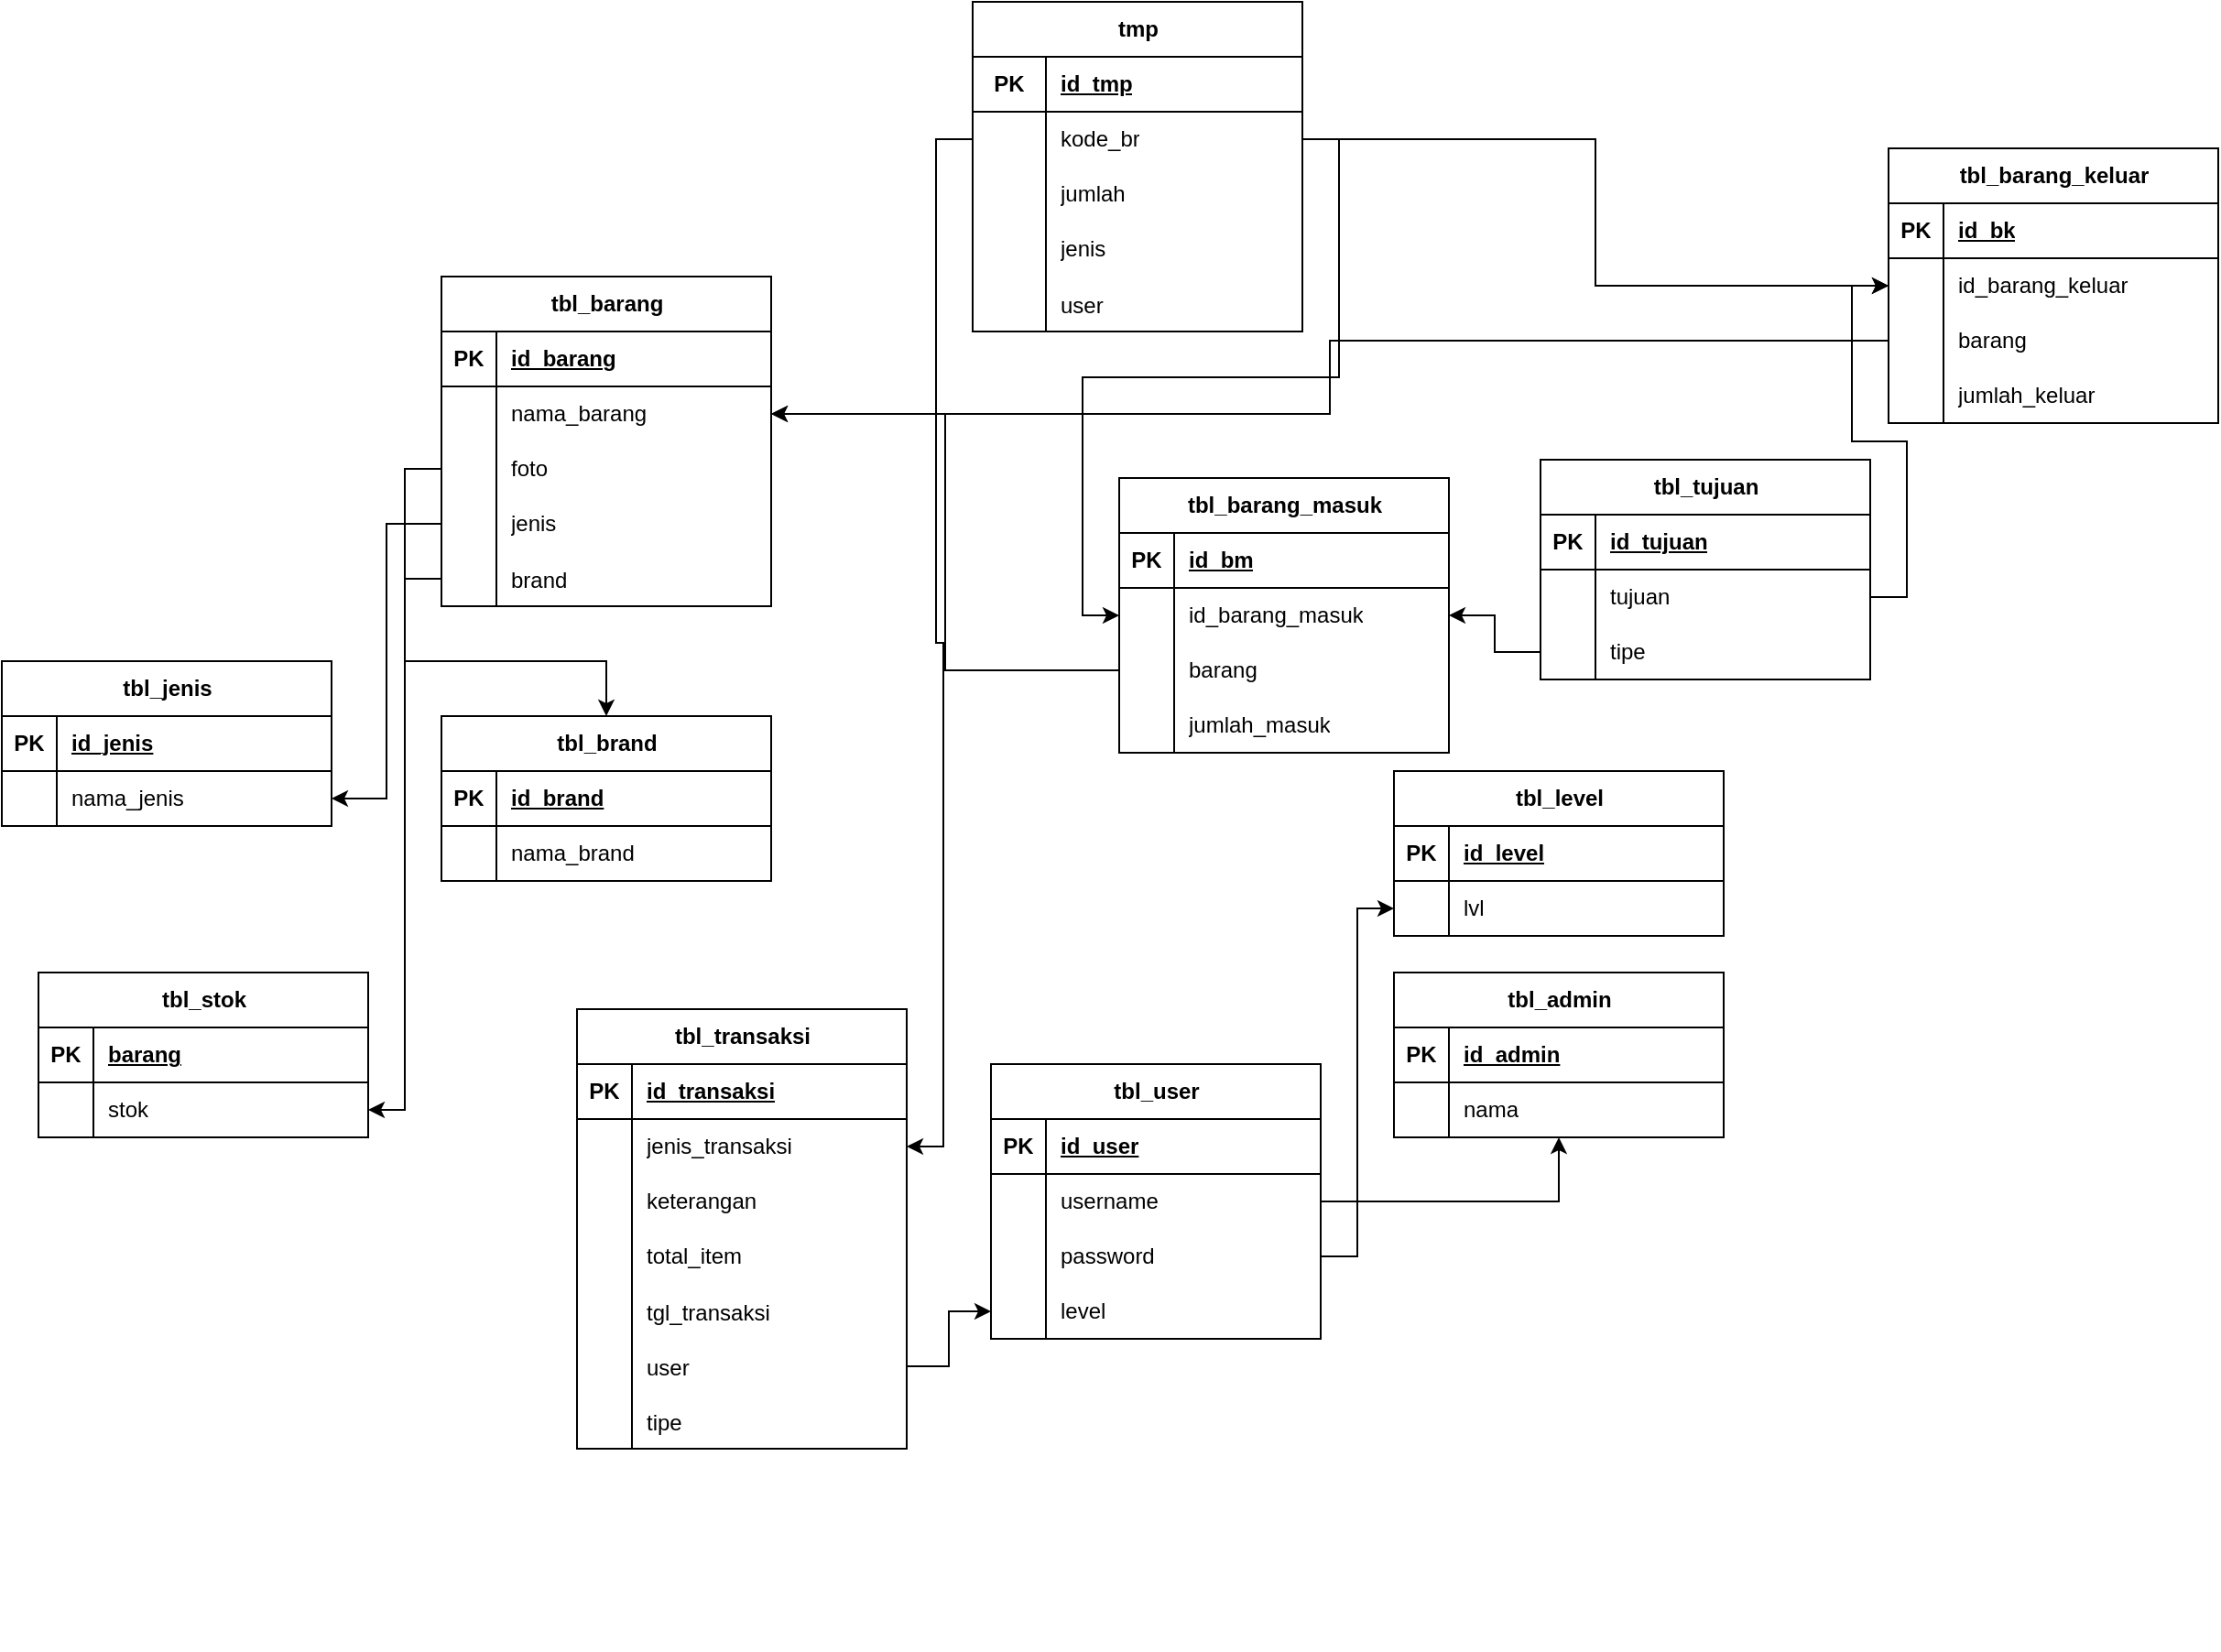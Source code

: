 <mxfile version="21.6.5" type="github">
  <diagram name="Halaman-1" id="45WYbVgsrkK7jO_90EZm">
    <mxGraphModel dx="1750" dy="2124" grid="1" gridSize="10" guides="1" tooltips="1" connect="1" arrows="1" fold="1" page="1" pageScale="1" pageWidth="827" pageHeight="1169" math="0" shadow="0">
      <root>
        <mxCell id="0" />
        <mxCell id="1" parent="0" />
        <mxCell id="jUeEOdtiT_V-dBSOsI9o-40" value="tbl_tujuan" style="shape=table;startSize=30;container=1;collapsible=1;childLayout=tableLayout;fixedRows=1;rowLines=0;fontStyle=1;align=center;resizeLast=1;html=1;" parent="1" vertex="1">
          <mxGeometry x="850" y="180" width="180" height="120" as="geometry" />
        </mxCell>
        <mxCell id="jUeEOdtiT_V-dBSOsI9o-41" value="" style="shape=tableRow;horizontal=0;startSize=0;swimlaneHead=0;swimlaneBody=0;fillColor=none;collapsible=0;dropTarget=0;points=[[0,0.5],[1,0.5]];portConstraint=eastwest;top=0;left=0;right=0;bottom=1;" parent="jUeEOdtiT_V-dBSOsI9o-40" vertex="1">
          <mxGeometry y="30" width="180" height="30" as="geometry" />
        </mxCell>
        <mxCell id="jUeEOdtiT_V-dBSOsI9o-42" value="PK" style="shape=partialRectangle;connectable=0;fillColor=none;top=0;left=0;bottom=0;right=0;fontStyle=1;overflow=hidden;whiteSpace=wrap;html=1;" parent="jUeEOdtiT_V-dBSOsI9o-41" vertex="1">
          <mxGeometry width="30" height="30" as="geometry">
            <mxRectangle width="30" height="30" as="alternateBounds" />
          </mxGeometry>
        </mxCell>
        <mxCell id="jUeEOdtiT_V-dBSOsI9o-43" value="id_tujuan" style="shape=partialRectangle;connectable=0;fillColor=none;top=0;left=0;bottom=0;right=0;align=left;spacingLeft=6;fontStyle=5;overflow=hidden;whiteSpace=wrap;html=1;" parent="jUeEOdtiT_V-dBSOsI9o-41" vertex="1">
          <mxGeometry x="30" width="150" height="30" as="geometry">
            <mxRectangle width="150" height="30" as="alternateBounds" />
          </mxGeometry>
        </mxCell>
        <mxCell id="jUeEOdtiT_V-dBSOsI9o-44" value="" style="shape=tableRow;horizontal=0;startSize=0;swimlaneHead=0;swimlaneBody=0;fillColor=none;collapsible=0;dropTarget=0;points=[[0,0.5],[1,0.5]];portConstraint=eastwest;top=0;left=0;right=0;bottom=0;" parent="jUeEOdtiT_V-dBSOsI9o-40" vertex="1">
          <mxGeometry y="60" width="180" height="30" as="geometry" />
        </mxCell>
        <mxCell id="jUeEOdtiT_V-dBSOsI9o-45" value="" style="shape=partialRectangle;connectable=0;fillColor=none;top=0;left=0;bottom=0;right=0;editable=1;overflow=hidden;whiteSpace=wrap;html=1;" parent="jUeEOdtiT_V-dBSOsI9o-44" vertex="1">
          <mxGeometry width="30" height="30" as="geometry">
            <mxRectangle width="30" height="30" as="alternateBounds" />
          </mxGeometry>
        </mxCell>
        <mxCell id="jUeEOdtiT_V-dBSOsI9o-46" value="tujuan" style="shape=partialRectangle;connectable=0;fillColor=none;top=0;left=0;bottom=0;right=0;align=left;spacingLeft=6;overflow=hidden;whiteSpace=wrap;html=1;" parent="jUeEOdtiT_V-dBSOsI9o-44" vertex="1">
          <mxGeometry x="30" width="150" height="30" as="geometry">
            <mxRectangle width="150" height="30" as="alternateBounds" />
          </mxGeometry>
        </mxCell>
        <mxCell id="jUeEOdtiT_V-dBSOsI9o-47" value="" style="shape=tableRow;horizontal=0;startSize=0;swimlaneHead=0;swimlaneBody=0;fillColor=none;collapsible=0;dropTarget=0;points=[[0,0.5],[1,0.5]];portConstraint=eastwest;top=0;left=0;right=0;bottom=0;" parent="jUeEOdtiT_V-dBSOsI9o-40" vertex="1">
          <mxGeometry y="90" width="180" height="30" as="geometry" />
        </mxCell>
        <mxCell id="jUeEOdtiT_V-dBSOsI9o-48" value="" style="shape=partialRectangle;connectable=0;fillColor=none;top=0;left=0;bottom=0;right=0;editable=1;overflow=hidden;whiteSpace=wrap;html=1;" parent="jUeEOdtiT_V-dBSOsI9o-47" vertex="1">
          <mxGeometry width="30" height="30" as="geometry">
            <mxRectangle width="30" height="30" as="alternateBounds" />
          </mxGeometry>
        </mxCell>
        <mxCell id="jUeEOdtiT_V-dBSOsI9o-49" value="tipe" style="shape=partialRectangle;connectable=0;fillColor=none;top=0;left=0;bottom=0;right=0;align=left;spacingLeft=6;overflow=hidden;whiteSpace=wrap;html=1;" parent="jUeEOdtiT_V-dBSOsI9o-47" vertex="1">
          <mxGeometry x="30" width="150" height="30" as="geometry">
            <mxRectangle width="150" height="30" as="alternateBounds" />
          </mxGeometry>
        </mxCell>
        <mxCell id="jUeEOdtiT_V-dBSOsI9o-53" value="tbl_barang_keluar" style="shape=table;startSize=30;container=1;collapsible=1;childLayout=tableLayout;fixedRows=1;rowLines=0;fontStyle=1;align=center;resizeLast=1;html=1;" parent="1" vertex="1">
          <mxGeometry x="1040" y="10" width="180" height="150" as="geometry" />
        </mxCell>
        <mxCell id="jUeEOdtiT_V-dBSOsI9o-54" value="" style="shape=tableRow;horizontal=0;startSize=0;swimlaneHead=0;swimlaneBody=0;fillColor=none;collapsible=0;dropTarget=0;points=[[0,0.5],[1,0.5]];portConstraint=eastwest;top=0;left=0;right=0;bottom=1;" parent="jUeEOdtiT_V-dBSOsI9o-53" vertex="1">
          <mxGeometry y="30" width="180" height="30" as="geometry" />
        </mxCell>
        <mxCell id="jUeEOdtiT_V-dBSOsI9o-55" value="PK" style="shape=partialRectangle;connectable=0;fillColor=none;top=0;left=0;bottom=0;right=0;fontStyle=1;overflow=hidden;whiteSpace=wrap;html=1;" parent="jUeEOdtiT_V-dBSOsI9o-54" vertex="1">
          <mxGeometry width="30" height="30" as="geometry">
            <mxRectangle width="30" height="30" as="alternateBounds" />
          </mxGeometry>
        </mxCell>
        <mxCell id="jUeEOdtiT_V-dBSOsI9o-56" value="id_bk" style="shape=partialRectangle;connectable=0;fillColor=none;top=0;left=0;bottom=0;right=0;align=left;spacingLeft=6;fontStyle=5;overflow=hidden;whiteSpace=wrap;html=1;" parent="jUeEOdtiT_V-dBSOsI9o-54" vertex="1">
          <mxGeometry x="30" width="150" height="30" as="geometry">
            <mxRectangle width="150" height="30" as="alternateBounds" />
          </mxGeometry>
        </mxCell>
        <mxCell id="jUeEOdtiT_V-dBSOsI9o-57" value="" style="shape=tableRow;horizontal=0;startSize=0;swimlaneHead=0;swimlaneBody=0;fillColor=none;collapsible=0;dropTarget=0;points=[[0,0.5],[1,0.5]];portConstraint=eastwest;top=0;left=0;right=0;bottom=0;" parent="jUeEOdtiT_V-dBSOsI9o-53" vertex="1">
          <mxGeometry y="60" width="180" height="30" as="geometry" />
        </mxCell>
        <mxCell id="jUeEOdtiT_V-dBSOsI9o-58" value="" style="shape=partialRectangle;connectable=0;fillColor=none;top=0;left=0;bottom=0;right=0;editable=1;overflow=hidden;whiteSpace=wrap;html=1;" parent="jUeEOdtiT_V-dBSOsI9o-57" vertex="1">
          <mxGeometry width="30" height="30" as="geometry">
            <mxRectangle width="30" height="30" as="alternateBounds" />
          </mxGeometry>
        </mxCell>
        <mxCell id="jUeEOdtiT_V-dBSOsI9o-59" value="id_barang_keluar" style="shape=partialRectangle;connectable=0;fillColor=none;top=0;left=0;bottom=0;right=0;align=left;spacingLeft=6;overflow=hidden;whiteSpace=wrap;html=1;" parent="jUeEOdtiT_V-dBSOsI9o-57" vertex="1">
          <mxGeometry x="30" width="150" height="30" as="geometry">
            <mxRectangle width="150" height="30" as="alternateBounds" />
          </mxGeometry>
        </mxCell>
        <mxCell id="jUeEOdtiT_V-dBSOsI9o-60" value="" style="shape=tableRow;horizontal=0;startSize=0;swimlaneHead=0;swimlaneBody=0;fillColor=none;collapsible=0;dropTarget=0;points=[[0,0.5],[1,0.5]];portConstraint=eastwest;top=0;left=0;right=0;bottom=0;" parent="jUeEOdtiT_V-dBSOsI9o-53" vertex="1">
          <mxGeometry y="90" width="180" height="30" as="geometry" />
        </mxCell>
        <mxCell id="jUeEOdtiT_V-dBSOsI9o-61" value="" style="shape=partialRectangle;connectable=0;fillColor=none;top=0;left=0;bottom=0;right=0;editable=1;overflow=hidden;whiteSpace=wrap;html=1;" parent="jUeEOdtiT_V-dBSOsI9o-60" vertex="1">
          <mxGeometry width="30" height="30" as="geometry">
            <mxRectangle width="30" height="30" as="alternateBounds" />
          </mxGeometry>
        </mxCell>
        <mxCell id="jUeEOdtiT_V-dBSOsI9o-62" value="barang" style="shape=partialRectangle;connectable=0;fillColor=none;top=0;left=0;bottom=0;right=0;align=left;spacingLeft=6;overflow=hidden;whiteSpace=wrap;html=1;" parent="jUeEOdtiT_V-dBSOsI9o-60" vertex="1">
          <mxGeometry x="30" width="150" height="30" as="geometry">
            <mxRectangle width="150" height="30" as="alternateBounds" />
          </mxGeometry>
        </mxCell>
        <mxCell id="jUeEOdtiT_V-dBSOsI9o-63" value="" style="shape=tableRow;horizontal=0;startSize=0;swimlaneHead=0;swimlaneBody=0;fillColor=none;collapsible=0;dropTarget=0;points=[[0,0.5],[1,0.5]];portConstraint=eastwest;top=0;left=0;right=0;bottom=0;" parent="jUeEOdtiT_V-dBSOsI9o-53" vertex="1">
          <mxGeometry y="120" width="180" height="30" as="geometry" />
        </mxCell>
        <mxCell id="jUeEOdtiT_V-dBSOsI9o-64" value="" style="shape=partialRectangle;connectable=0;fillColor=none;top=0;left=0;bottom=0;right=0;editable=1;overflow=hidden;whiteSpace=wrap;html=1;" parent="jUeEOdtiT_V-dBSOsI9o-63" vertex="1">
          <mxGeometry width="30" height="30" as="geometry">
            <mxRectangle width="30" height="30" as="alternateBounds" />
          </mxGeometry>
        </mxCell>
        <mxCell id="jUeEOdtiT_V-dBSOsI9o-65" value="jumlah_keluar" style="shape=partialRectangle;connectable=0;fillColor=none;top=0;left=0;bottom=0;right=0;align=left;spacingLeft=6;overflow=hidden;whiteSpace=wrap;html=1;" parent="jUeEOdtiT_V-dBSOsI9o-63" vertex="1">
          <mxGeometry x="30" width="150" height="30" as="geometry">
            <mxRectangle width="150" height="30" as="alternateBounds" />
          </mxGeometry>
        </mxCell>
        <mxCell id="jUeEOdtiT_V-dBSOsI9o-66" value="tbl_admin" style="shape=table;startSize=30;container=1;collapsible=1;childLayout=tableLayout;fixedRows=1;rowLines=0;fontStyle=1;align=center;resizeLast=1;html=1;" parent="1" vertex="1">
          <mxGeometry x="770" y="460" width="180" height="90" as="geometry" />
        </mxCell>
        <mxCell id="jUeEOdtiT_V-dBSOsI9o-67" value="" style="shape=tableRow;horizontal=0;startSize=0;swimlaneHead=0;swimlaneBody=0;fillColor=none;collapsible=0;dropTarget=0;points=[[0,0.5],[1,0.5]];portConstraint=eastwest;top=0;left=0;right=0;bottom=1;" parent="jUeEOdtiT_V-dBSOsI9o-66" vertex="1">
          <mxGeometry y="30" width="180" height="30" as="geometry" />
        </mxCell>
        <mxCell id="jUeEOdtiT_V-dBSOsI9o-68" value="PK" style="shape=partialRectangle;connectable=0;fillColor=none;top=0;left=0;bottom=0;right=0;fontStyle=1;overflow=hidden;whiteSpace=wrap;html=1;" parent="jUeEOdtiT_V-dBSOsI9o-67" vertex="1">
          <mxGeometry width="30" height="30" as="geometry">
            <mxRectangle width="30" height="30" as="alternateBounds" />
          </mxGeometry>
        </mxCell>
        <mxCell id="jUeEOdtiT_V-dBSOsI9o-69" value="id_admin" style="shape=partialRectangle;connectable=0;fillColor=none;top=0;left=0;bottom=0;right=0;align=left;spacingLeft=6;fontStyle=5;overflow=hidden;whiteSpace=wrap;html=1;" parent="jUeEOdtiT_V-dBSOsI9o-67" vertex="1">
          <mxGeometry x="30" width="150" height="30" as="geometry">
            <mxRectangle width="150" height="30" as="alternateBounds" />
          </mxGeometry>
        </mxCell>
        <mxCell id="jUeEOdtiT_V-dBSOsI9o-70" value="" style="shape=tableRow;horizontal=0;startSize=0;swimlaneHead=0;swimlaneBody=0;fillColor=none;collapsible=0;dropTarget=0;points=[[0,0.5],[1,0.5]];portConstraint=eastwest;top=0;left=0;right=0;bottom=0;" parent="jUeEOdtiT_V-dBSOsI9o-66" vertex="1">
          <mxGeometry y="60" width="180" height="30" as="geometry" />
        </mxCell>
        <mxCell id="jUeEOdtiT_V-dBSOsI9o-71" value="" style="shape=partialRectangle;connectable=0;fillColor=none;top=0;left=0;bottom=0;right=0;editable=1;overflow=hidden;whiteSpace=wrap;html=1;" parent="jUeEOdtiT_V-dBSOsI9o-70" vertex="1">
          <mxGeometry width="30" height="30" as="geometry">
            <mxRectangle width="30" height="30" as="alternateBounds" />
          </mxGeometry>
        </mxCell>
        <mxCell id="jUeEOdtiT_V-dBSOsI9o-72" value="nama" style="shape=partialRectangle;connectable=0;fillColor=none;top=0;left=0;bottom=0;right=0;align=left;spacingLeft=6;overflow=hidden;whiteSpace=wrap;html=1;" parent="jUeEOdtiT_V-dBSOsI9o-70" vertex="1">
          <mxGeometry x="30" width="150" height="30" as="geometry">
            <mxRectangle width="150" height="30" as="alternateBounds" />
          </mxGeometry>
        </mxCell>
        <mxCell id="jUeEOdtiT_V-dBSOsI9o-79" value="tbl_jenis" style="shape=table;startSize=30;container=1;collapsible=1;childLayout=tableLayout;fixedRows=1;rowLines=0;fontStyle=1;align=center;resizeLast=1;html=1;" parent="1" vertex="1">
          <mxGeometry x="10" y="290" width="180" height="90" as="geometry" />
        </mxCell>
        <mxCell id="jUeEOdtiT_V-dBSOsI9o-80" value="" style="shape=tableRow;horizontal=0;startSize=0;swimlaneHead=0;swimlaneBody=0;fillColor=none;collapsible=0;dropTarget=0;points=[[0,0.5],[1,0.5]];portConstraint=eastwest;top=0;left=0;right=0;bottom=1;" parent="jUeEOdtiT_V-dBSOsI9o-79" vertex="1">
          <mxGeometry y="30" width="180" height="30" as="geometry" />
        </mxCell>
        <mxCell id="jUeEOdtiT_V-dBSOsI9o-81" value="PK" style="shape=partialRectangle;connectable=0;fillColor=none;top=0;left=0;bottom=0;right=0;fontStyle=1;overflow=hidden;whiteSpace=wrap;html=1;" parent="jUeEOdtiT_V-dBSOsI9o-80" vertex="1">
          <mxGeometry width="30" height="30" as="geometry">
            <mxRectangle width="30" height="30" as="alternateBounds" />
          </mxGeometry>
        </mxCell>
        <mxCell id="jUeEOdtiT_V-dBSOsI9o-82" value="id_jenis" style="shape=partialRectangle;connectable=0;fillColor=none;top=0;left=0;bottom=0;right=0;align=left;spacingLeft=6;fontStyle=5;overflow=hidden;whiteSpace=wrap;html=1;" parent="jUeEOdtiT_V-dBSOsI9o-80" vertex="1">
          <mxGeometry x="30" width="150" height="30" as="geometry">
            <mxRectangle width="150" height="30" as="alternateBounds" />
          </mxGeometry>
        </mxCell>
        <mxCell id="jUeEOdtiT_V-dBSOsI9o-83" value="" style="shape=tableRow;horizontal=0;startSize=0;swimlaneHead=0;swimlaneBody=0;fillColor=none;collapsible=0;dropTarget=0;points=[[0,0.5],[1,0.5]];portConstraint=eastwest;top=0;left=0;right=0;bottom=0;" parent="jUeEOdtiT_V-dBSOsI9o-79" vertex="1">
          <mxGeometry y="60" width="180" height="30" as="geometry" />
        </mxCell>
        <mxCell id="jUeEOdtiT_V-dBSOsI9o-84" value="" style="shape=partialRectangle;connectable=0;fillColor=none;top=0;left=0;bottom=0;right=0;editable=1;overflow=hidden;whiteSpace=wrap;html=1;" parent="jUeEOdtiT_V-dBSOsI9o-83" vertex="1">
          <mxGeometry width="30" height="30" as="geometry">
            <mxRectangle width="30" height="30" as="alternateBounds" />
          </mxGeometry>
        </mxCell>
        <mxCell id="jUeEOdtiT_V-dBSOsI9o-85" value="nama_jenis" style="shape=partialRectangle;connectable=0;fillColor=none;top=0;left=0;bottom=0;right=0;align=left;spacingLeft=6;overflow=hidden;whiteSpace=wrap;html=1;" parent="jUeEOdtiT_V-dBSOsI9o-83" vertex="1">
          <mxGeometry x="30" width="150" height="30" as="geometry">
            <mxRectangle width="150" height="30" as="alternateBounds" />
          </mxGeometry>
        </mxCell>
        <mxCell id="jUeEOdtiT_V-dBSOsI9o-92" value="tbl_barang_masuk" style="shape=table;startSize=30;container=1;collapsible=1;childLayout=tableLayout;fixedRows=1;rowLines=0;fontStyle=1;align=center;resizeLast=1;html=1;" parent="1" vertex="1">
          <mxGeometry x="620" y="190" width="180" height="150" as="geometry" />
        </mxCell>
        <mxCell id="jUeEOdtiT_V-dBSOsI9o-93" value="" style="shape=tableRow;horizontal=0;startSize=0;swimlaneHead=0;swimlaneBody=0;fillColor=none;collapsible=0;dropTarget=0;points=[[0,0.5],[1,0.5]];portConstraint=eastwest;top=0;left=0;right=0;bottom=1;" parent="jUeEOdtiT_V-dBSOsI9o-92" vertex="1">
          <mxGeometry y="30" width="180" height="30" as="geometry" />
        </mxCell>
        <mxCell id="jUeEOdtiT_V-dBSOsI9o-94" value="PK" style="shape=partialRectangle;connectable=0;fillColor=none;top=0;left=0;bottom=0;right=0;fontStyle=1;overflow=hidden;whiteSpace=wrap;html=1;" parent="jUeEOdtiT_V-dBSOsI9o-93" vertex="1">
          <mxGeometry width="30" height="30" as="geometry">
            <mxRectangle width="30" height="30" as="alternateBounds" />
          </mxGeometry>
        </mxCell>
        <mxCell id="jUeEOdtiT_V-dBSOsI9o-95" value="id_bm" style="shape=partialRectangle;connectable=0;fillColor=none;top=0;left=0;bottom=0;right=0;align=left;spacingLeft=6;fontStyle=5;overflow=hidden;whiteSpace=wrap;html=1;" parent="jUeEOdtiT_V-dBSOsI9o-93" vertex="1">
          <mxGeometry x="30" width="150" height="30" as="geometry">
            <mxRectangle width="150" height="30" as="alternateBounds" />
          </mxGeometry>
        </mxCell>
        <mxCell id="jUeEOdtiT_V-dBSOsI9o-96" value="" style="shape=tableRow;horizontal=0;startSize=0;swimlaneHead=0;swimlaneBody=0;fillColor=none;collapsible=0;dropTarget=0;points=[[0,0.5],[1,0.5]];portConstraint=eastwest;top=0;left=0;right=0;bottom=0;" parent="jUeEOdtiT_V-dBSOsI9o-92" vertex="1">
          <mxGeometry y="60" width="180" height="30" as="geometry" />
        </mxCell>
        <mxCell id="jUeEOdtiT_V-dBSOsI9o-97" value="" style="shape=partialRectangle;connectable=0;fillColor=none;top=0;left=0;bottom=0;right=0;editable=1;overflow=hidden;whiteSpace=wrap;html=1;" parent="jUeEOdtiT_V-dBSOsI9o-96" vertex="1">
          <mxGeometry width="30" height="30" as="geometry">
            <mxRectangle width="30" height="30" as="alternateBounds" />
          </mxGeometry>
        </mxCell>
        <mxCell id="jUeEOdtiT_V-dBSOsI9o-98" value="id_barang_masuk" style="shape=partialRectangle;connectable=0;fillColor=none;top=0;left=0;bottom=0;right=0;align=left;spacingLeft=6;overflow=hidden;whiteSpace=wrap;html=1;" parent="jUeEOdtiT_V-dBSOsI9o-96" vertex="1">
          <mxGeometry x="30" width="150" height="30" as="geometry">
            <mxRectangle width="150" height="30" as="alternateBounds" />
          </mxGeometry>
        </mxCell>
        <mxCell id="jUeEOdtiT_V-dBSOsI9o-99" value="" style="shape=tableRow;horizontal=0;startSize=0;swimlaneHead=0;swimlaneBody=0;fillColor=none;collapsible=0;dropTarget=0;points=[[0,0.5],[1,0.5]];portConstraint=eastwest;top=0;left=0;right=0;bottom=0;" parent="jUeEOdtiT_V-dBSOsI9o-92" vertex="1">
          <mxGeometry y="90" width="180" height="30" as="geometry" />
        </mxCell>
        <mxCell id="jUeEOdtiT_V-dBSOsI9o-100" value="" style="shape=partialRectangle;connectable=0;fillColor=none;top=0;left=0;bottom=0;right=0;editable=1;overflow=hidden;whiteSpace=wrap;html=1;" parent="jUeEOdtiT_V-dBSOsI9o-99" vertex="1">
          <mxGeometry width="30" height="30" as="geometry">
            <mxRectangle width="30" height="30" as="alternateBounds" />
          </mxGeometry>
        </mxCell>
        <mxCell id="jUeEOdtiT_V-dBSOsI9o-101" value="barang" style="shape=partialRectangle;connectable=0;fillColor=none;top=0;left=0;bottom=0;right=0;align=left;spacingLeft=6;overflow=hidden;whiteSpace=wrap;html=1;" parent="jUeEOdtiT_V-dBSOsI9o-99" vertex="1">
          <mxGeometry x="30" width="150" height="30" as="geometry">
            <mxRectangle width="150" height="30" as="alternateBounds" />
          </mxGeometry>
        </mxCell>
        <mxCell id="jUeEOdtiT_V-dBSOsI9o-102" value="" style="shape=tableRow;horizontal=0;startSize=0;swimlaneHead=0;swimlaneBody=0;fillColor=none;collapsible=0;dropTarget=0;points=[[0,0.5],[1,0.5]];portConstraint=eastwest;top=0;left=0;right=0;bottom=0;" parent="jUeEOdtiT_V-dBSOsI9o-92" vertex="1">
          <mxGeometry y="120" width="180" height="30" as="geometry" />
        </mxCell>
        <mxCell id="jUeEOdtiT_V-dBSOsI9o-103" value="" style="shape=partialRectangle;connectable=0;fillColor=none;top=0;left=0;bottom=0;right=0;editable=1;overflow=hidden;whiteSpace=wrap;html=1;" parent="jUeEOdtiT_V-dBSOsI9o-102" vertex="1">
          <mxGeometry width="30" height="30" as="geometry">
            <mxRectangle width="30" height="30" as="alternateBounds" />
          </mxGeometry>
        </mxCell>
        <mxCell id="jUeEOdtiT_V-dBSOsI9o-104" value="jumlah_masuk" style="shape=partialRectangle;connectable=0;fillColor=none;top=0;left=0;bottom=0;right=0;align=left;spacingLeft=6;overflow=hidden;whiteSpace=wrap;html=1;" parent="jUeEOdtiT_V-dBSOsI9o-102" vertex="1">
          <mxGeometry x="30" width="150" height="30" as="geometry">
            <mxRectangle width="150" height="30" as="alternateBounds" />
          </mxGeometry>
        </mxCell>
        <mxCell id="jUeEOdtiT_V-dBSOsI9o-105" value="tbl_user" style="shape=table;startSize=30;container=1;collapsible=1;childLayout=tableLayout;fixedRows=1;rowLines=0;fontStyle=1;align=center;resizeLast=1;html=1;" parent="1" vertex="1">
          <mxGeometry x="550" y="510" width="180" height="150" as="geometry" />
        </mxCell>
        <mxCell id="jUeEOdtiT_V-dBSOsI9o-106" value="" style="shape=tableRow;horizontal=0;startSize=0;swimlaneHead=0;swimlaneBody=0;fillColor=none;collapsible=0;dropTarget=0;points=[[0,0.5],[1,0.5]];portConstraint=eastwest;top=0;left=0;right=0;bottom=1;" parent="jUeEOdtiT_V-dBSOsI9o-105" vertex="1">
          <mxGeometry y="30" width="180" height="30" as="geometry" />
        </mxCell>
        <mxCell id="jUeEOdtiT_V-dBSOsI9o-107" value="PK" style="shape=partialRectangle;connectable=0;fillColor=none;top=0;left=0;bottom=0;right=0;fontStyle=1;overflow=hidden;whiteSpace=wrap;html=1;" parent="jUeEOdtiT_V-dBSOsI9o-106" vertex="1">
          <mxGeometry width="30" height="30" as="geometry">
            <mxRectangle width="30" height="30" as="alternateBounds" />
          </mxGeometry>
        </mxCell>
        <mxCell id="jUeEOdtiT_V-dBSOsI9o-108" value="id_user" style="shape=partialRectangle;connectable=0;fillColor=none;top=0;left=0;bottom=0;right=0;align=left;spacingLeft=6;fontStyle=5;overflow=hidden;whiteSpace=wrap;html=1;" parent="jUeEOdtiT_V-dBSOsI9o-106" vertex="1">
          <mxGeometry x="30" width="150" height="30" as="geometry">
            <mxRectangle width="150" height="30" as="alternateBounds" />
          </mxGeometry>
        </mxCell>
        <mxCell id="jUeEOdtiT_V-dBSOsI9o-109" value="" style="shape=tableRow;horizontal=0;startSize=0;swimlaneHead=0;swimlaneBody=0;fillColor=none;collapsible=0;dropTarget=0;points=[[0,0.5],[1,0.5]];portConstraint=eastwest;top=0;left=0;right=0;bottom=0;" parent="jUeEOdtiT_V-dBSOsI9o-105" vertex="1">
          <mxGeometry y="60" width="180" height="30" as="geometry" />
        </mxCell>
        <mxCell id="jUeEOdtiT_V-dBSOsI9o-110" value="" style="shape=partialRectangle;connectable=0;fillColor=none;top=0;left=0;bottom=0;right=0;editable=1;overflow=hidden;whiteSpace=wrap;html=1;" parent="jUeEOdtiT_V-dBSOsI9o-109" vertex="1">
          <mxGeometry width="30" height="30" as="geometry">
            <mxRectangle width="30" height="30" as="alternateBounds" />
          </mxGeometry>
        </mxCell>
        <mxCell id="jUeEOdtiT_V-dBSOsI9o-111" value="username" style="shape=partialRectangle;connectable=0;fillColor=none;top=0;left=0;bottom=0;right=0;align=left;spacingLeft=6;overflow=hidden;whiteSpace=wrap;html=1;" parent="jUeEOdtiT_V-dBSOsI9o-109" vertex="1">
          <mxGeometry x="30" width="150" height="30" as="geometry">
            <mxRectangle width="150" height="30" as="alternateBounds" />
          </mxGeometry>
        </mxCell>
        <mxCell id="jUeEOdtiT_V-dBSOsI9o-112" value="" style="shape=tableRow;horizontal=0;startSize=0;swimlaneHead=0;swimlaneBody=0;fillColor=none;collapsible=0;dropTarget=0;points=[[0,0.5],[1,0.5]];portConstraint=eastwest;top=0;left=0;right=0;bottom=0;" parent="jUeEOdtiT_V-dBSOsI9o-105" vertex="1">
          <mxGeometry y="90" width="180" height="30" as="geometry" />
        </mxCell>
        <mxCell id="jUeEOdtiT_V-dBSOsI9o-113" value="" style="shape=partialRectangle;connectable=0;fillColor=none;top=0;left=0;bottom=0;right=0;editable=1;overflow=hidden;whiteSpace=wrap;html=1;" parent="jUeEOdtiT_V-dBSOsI9o-112" vertex="1">
          <mxGeometry width="30" height="30" as="geometry">
            <mxRectangle width="30" height="30" as="alternateBounds" />
          </mxGeometry>
        </mxCell>
        <mxCell id="jUeEOdtiT_V-dBSOsI9o-114" value="password" style="shape=partialRectangle;connectable=0;fillColor=none;top=0;left=0;bottom=0;right=0;align=left;spacingLeft=6;overflow=hidden;whiteSpace=wrap;html=1;" parent="jUeEOdtiT_V-dBSOsI9o-112" vertex="1">
          <mxGeometry x="30" width="150" height="30" as="geometry">
            <mxRectangle width="150" height="30" as="alternateBounds" />
          </mxGeometry>
        </mxCell>
        <mxCell id="jUeEOdtiT_V-dBSOsI9o-115" value="" style="shape=tableRow;horizontal=0;startSize=0;swimlaneHead=0;swimlaneBody=0;fillColor=none;collapsible=0;dropTarget=0;points=[[0,0.5],[1,0.5]];portConstraint=eastwest;top=0;left=0;right=0;bottom=0;" parent="jUeEOdtiT_V-dBSOsI9o-105" vertex="1">
          <mxGeometry y="120" width="180" height="30" as="geometry" />
        </mxCell>
        <mxCell id="jUeEOdtiT_V-dBSOsI9o-116" value="" style="shape=partialRectangle;connectable=0;fillColor=none;top=0;left=0;bottom=0;right=0;editable=1;overflow=hidden;whiteSpace=wrap;html=1;" parent="jUeEOdtiT_V-dBSOsI9o-115" vertex="1">
          <mxGeometry width="30" height="30" as="geometry">
            <mxRectangle width="30" height="30" as="alternateBounds" />
          </mxGeometry>
        </mxCell>
        <mxCell id="jUeEOdtiT_V-dBSOsI9o-117" value="level" style="shape=partialRectangle;connectable=0;fillColor=none;top=0;left=0;bottom=0;right=0;align=left;spacingLeft=6;overflow=hidden;whiteSpace=wrap;html=1;" parent="jUeEOdtiT_V-dBSOsI9o-115" vertex="1">
          <mxGeometry x="30" width="150" height="30" as="geometry">
            <mxRectangle width="150" height="30" as="alternateBounds" />
          </mxGeometry>
        </mxCell>
        <mxCell id="jUeEOdtiT_V-dBSOsI9o-118" value="tbl_brand" style="shape=table;startSize=30;container=1;collapsible=1;childLayout=tableLayout;fixedRows=1;rowLines=0;fontStyle=1;align=center;resizeLast=1;html=1;" parent="1" vertex="1">
          <mxGeometry x="250" y="320" width="180" height="90" as="geometry" />
        </mxCell>
        <mxCell id="jUeEOdtiT_V-dBSOsI9o-119" value="" style="shape=tableRow;horizontal=0;startSize=0;swimlaneHead=0;swimlaneBody=0;fillColor=none;collapsible=0;dropTarget=0;points=[[0,0.5],[1,0.5]];portConstraint=eastwest;top=0;left=0;right=0;bottom=1;" parent="jUeEOdtiT_V-dBSOsI9o-118" vertex="1">
          <mxGeometry y="30" width="180" height="30" as="geometry" />
        </mxCell>
        <mxCell id="jUeEOdtiT_V-dBSOsI9o-120" value="PK" style="shape=partialRectangle;connectable=0;fillColor=none;top=0;left=0;bottom=0;right=0;fontStyle=1;overflow=hidden;whiteSpace=wrap;html=1;" parent="jUeEOdtiT_V-dBSOsI9o-119" vertex="1">
          <mxGeometry width="30" height="30" as="geometry">
            <mxRectangle width="30" height="30" as="alternateBounds" />
          </mxGeometry>
        </mxCell>
        <mxCell id="jUeEOdtiT_V-dBSOsI9o-121" value="id_brand" style="shape=partialRectangle;connectable=0;fillColor=none;top=0;left=0;bottom=0;right=0;align=left;spacingLeft=6;fontStyle=5;overflow=hidden;whiteSpace=wrap;html=1;" parent="jUeEOdtiT_V-dBSOsI9o-119" vertex="1">
          <mxGeometry x="30" width="150" height="30" as="geometry">
            <mxRectangle width="150" height="30" as="alternateBounds" />
          </mxGeometry>
        </mxCell>
        <mxCell id="jUeEOdtiT_V-dBSOsI9o-122" value="" style="shape=tableRow;horizontal=0;startSize=0;swimlaneHead=0;swimlaneBody=0;fillColor=none;collapsible=0;dropTarget=0;points=[[0,0.5],[1,0.5]];portConstraint=eastwest;top=0;left=0;right=0;bottom=0;" parent="jUeEOdtiT_V-dBSOsI9o-118" vertex="1">
          <mxGeometry y="60" width="180" height="30" as="geometry" />
        </mxCell>
        <mxCell id="jUeEOdtiT_V-dBSOsI9o-123" value="" style="shape=partialRectangle;connectable=0;fillColor=none;top=0;left=0;bottom=0;right=0;editable=1;overflow=hidden;whiteSpace=wrap;html=1;" parent="jUeEOdtiT_V-dBSOsI9o-122" vertex="1">
          <mxGeometry width="30" height="30" as="geometry">
            <mxRectangle width="30" height="30" as="alternateBounds" />
          </mxGeometry>
        </mxCell>
        <mxCell id="jUeEOdtiT_V-dBSOsI9o-124" value="nama_brand" style="shape=partialRectangle;connectable=0;fillColor=none;top=0;left=0;bottom=0;right=0;align=left;spacingLeft=6;overflow=hidden;whiteSpace=wrap;html=1;" parent="jUeEOdtiT_V-dBSOsI9o-122" vertex="1">
          <mxGeometry x="30" width="150" height="30" as="geometry">
            <mxRectangle width="150" height="30" as="alternateBounds" />
          </mxGeometry>
        </mxCell>
        <mxCell id="zEl71TWhz-UE-kp6LL9W-14" value="tbl_level" style="shape=table;startSize=30;container=1;collapsible=1;childLayout=tableLayout;fixedRows=1;rowLines=0;fontStyle=1;align=center;resizeLast=1;html=1;" vertex="1" parent="1">
          <mxGeometry x="770" y="350" width="180" height="90" as="geometry" />
        </mxCell>
        <mxCell id="zEl71TWhz-UE-kp6LL9W-15" value="" style="shape=tableRow;horizontal=0;startSize=0;swimlaneHead=0;swimlaneBody=0;fillColor=none;collapsible=0;dropTarget=0;points=[[0,0.5],[1,0.5]];portConstraint=eastwest;top=0;left=0;right=0;bottom=1;" vertex="1" parent="zEl71TWhz-UE-kp6LL9W-14">
          <mxGeometry y="30" width="180" height="30" as="geometry" />
        </mxCell>
        <mxCell id="zEl71TWhz-UE-kp6LL9W-16" value="PK" style="shape=partialRectangle;connectable=0;fillColor=none;top=0;left=0;bottom=0;right=0;fontStyle=1;overflow=hidden;whiteSpace=wrap;html=1;" vertex="1" parent="zEl71TWhz-UE-kp6LL9W-15">
          <mxGeometry width="30" height="30" as="geometry">
            <mxRectangle width="30" height="30" as="alternateBounds" />
          </mxGeometry>
        </mxCell>
        <mxCell id="zEl71TWhz-UE-kp6LL9W-17" value="id_level" style="shape=partialRectangle;connectable=0;fillColor=none;top=0;left=0;bottom=0;right=0;align=left;spacingLeft=6;fontStyle=5;overflow=hidden;whiteSpace=wrap;html=1;" vertex="1" parent="zEl71TWhz-UE-kp6LL9W-15">
          <mxGeometry x="30" width="150" height="30" as="geometry">
            <mxRectangle width="150" height="30" as="alternateBounds" />
          </mxGeometry>
        </mxCell>
        <mxCell id="zEl71TWhz-UE-kp6LL9W-18" value="" style="shape=tableRow;horizontal=0;startSize=0;swimlaneHead=0;swimlaneBody=0;fillColor=none;collapsible=0;dropTarget=0;points=[[0,0.5],[1,0.5]];portConstraint=eastwest;top=0;left=0;right=0;bottom=0;" vertex="1" parent="zEl71TWhz-UE-kp6LL9W-14">
          <mxGeometry y="60" width="180" height="30" as="geometry" />
        </mxCell>
        <mxCell id="zEl71TWhz-UE-kp6LL9W-19" value="" style="shape=partialRectangle;connectable=0;fillColor=none;top=0;left=0;bottom=0;right=0;editable=1;overflow=hidden;whiteSpace=wrap;html=1;" vertex="1" parent="zEl71TWhz-UE-kp6LL9W-18">
          <mxGeometry width="30" height="30" as="geometry">
            <mxRectangle width="30" height="30" as="alternateBounds" />
          </mxGeometry>
        </mxCell>
        <mxCell id="zEl71TWhz-UE-kp6LL9W-20" value="lvl" style="shape=partialRectangle;connectable=0;fillColor=none;top=0;left=0;bottom=0;right=0;align=left;spacingLeft=6;overflow=hidden;whiteSpace=wrap;html=1;" vertex="1" parent="zEl71TWhz-UE-kp6LL9W-18">
          <mxGeometry x="30" width="150" height="30" as="geometry">
            <mxRectangle width="150" height="30" as="alternateBounds" />
          </mxGeometry>
        </mxCell>
        <mxCell id="zEl71TWhz-UE-kp6LL9W-28" value="" style="shape=partialRectangle;connectable=0;fillColor=none;top=0;left=0;bottom=0;right=0;editable=1;overflow=hidden;whiteSpace=wrap;html=1;" vertex="1" parent="1">
          <mxGeometry x="20" y="170" width="30" height="30" as="geometry">
            <mxRectangle width="30" height="30" as="alternateBounds" />
          </mxGeometry>
        </mxCell>
        <mxCell id="zEl71TWhz-UE-kp6LL9W-31" value="" style="group" vertex="1" connectable="0" parent="1">
          <mxGeometry x="540" y="-70" width="180" height="180" as="geometry" />
        </mxCell>
        <mxCell id="jUeEOdtiT_V-dBSOsI9o-1" value="tmp" style="shape=table;startSize=30;container=1;collapsible=1;childLayout=tableLayout;fixedRows=1;rowLines=0;fontStyle=1;align=center;resizeLast=1;html=1;" parent="zEl71TWhz-UE-kp6LL9W-31" vertex="1">
          <mxGeometry width="180" height="180" as="geometry" />
        </mxCell>
        <mxCell id="jUeEOdtiT_V-dBSOsI9o-2" value="" style="shape=tableRow;horizontal=0;startSize=0;swimlaneHead=0;swimlaneBody=0;fillColor=none;collapsible=0;dropTarget=0;points=[[0,0.5],[1,0.5]];portConstraint=eastwest;top=0;left=0;right=0;bottom=1;" parent="jUeEOdtiT_V-dBSOsI9o-1" vertex="1">
          <mxGeometry y="30" width="180" height="30" as="geometry" />
        </mxCell>
        <mxCell id="jUeEOdtiT_V-dBSOsI9o-3" value="PK" style="shape=partialRectangle;connectable=0;fillColor=none;top=0;left=0;bottom=0;right=0;fontStyle=1;overflow=hidden;whiteSpace=wrap;html=1;" parent="jUeEOdtiT_V-dBSOsI9o-2" vertex="1">
          <mxGeometry width="40" height="30" as="geometry">
            <mxRectangle width="40" height="30" as="alternateBounds" />
          </mxGeometry>
        </mxCell>
        <mxCell id="jUeEOdtiT_V-dBSOsI9o-4" value="id_tmp" style="shape=partialRectangle;connectable=0;fillColor=none;top=0;left=0;bottom=0;right=0;align=left;spacingLeft=6;fontStyle=5;overflow=hidden;whiteSpace=wrap;html=1;" parent="jUeEOdtiT_V-dBSOsI9o-2" vertex="1">
          <mxGeometry x="40" width="140" height="30" as="geometry">
            <mxRectangle width="140" height="30" as="alternateBounds" />
          </mxGeometry>
        </mxCell>
        <mxCell id="jUeEOdtiT_V-dBSOsI9o-5" value="" style="shape=tableRow;horizontal=0;startSize=0;swimlaneHead=0;swimlaneBody=0;fillColor=none;collapsible=0;dropTarget=0;points=[[0,0.5],[1,0.5]];portConstraint=eastwest;top=0;left=0;right=0;bottom=0;" parent="jUeEOdtiT_V-dBSOsI9o-1" vertex="1">
          <mxGeometry y="60" width="180" height="30" as="geometry" />
        </mxCell>
        <mxCell id="jUeEOdtiT_V-dBSOsI9o-6" value="" style="shape=partialRectangle;connectable=0;fillColor=none;top=0;left=0;bottom=0;right=0;editable=1;overflow=hidden;whiteSpace=wrap;html=1;" parent="jUeEOdtiT_V-dBSOsI9o-5" vertex="1">
          <mxGeometry width="40" height="30" as="geometry">
            <mxRectangle width="40" height="30" as="alternateBounds" />
          </mxGeometry>
        </mxCell>
        <mxCell id="jUeEOdtiT_V-dBSOsI9o-7" value="kode_br" style="shape=partialRectangle;connectable=0;fillColor=none;top=0;left=0;bottom=0;right=0;align=left;spacingLeft=6;overflow=hidden;whiteSpace=wrap;html=1;" parent="jUeEOdtiT_V-dBSOsI9o-5" vertex="1">
          <mxGeometry x="40" width="140" height="30" as="geometry">
            <mxRectangle width="140" height="30" as="alternateBounds" />
          </mxGeometry>
        </mxCell>
        <mxCell id="jUeEOdtiT_V-dBSOsI9o-8" value="" style="shape=tableRow;horizontal=0;startSize=0;swimlaneHead=0;swimlaneBody=0;fillColor=none;collapsible=0;dropTarget=0;points=[[0,0.5],[1,0.5]];portConstraint=eastwest;top=0;left=0;right=0;bottom=0;" parent="jUeEOdtiT_V-dBSOsI9o-1" vertex="1">
          <mxGeometry y="90" width="180" height="30" as="geometry" />
        </mxCell>
        <mxCell id="jUeEOdtiT_V-dBSOsI9o-9" value="" style="shape=partialRectangle;connectable=0;fillColor=none;top=0;left=0;bottom=0;right=0;editable=1;overflow=hidden;whiteSpace=wrap;html=1;" parent="jUeEOdtiT_V-dBSOsI9o-8" vertex="1">
          <mxGeometry width="40" height="30" as="geometry">
            <mxRectangle width="40" height="30" as="alternateBounds" />
          </mxGeometry>
        </mxCell>
        <mxCell id="jUeEOdtiT_V-dBSOsI9o-10" value="jumlah" style="shape=partialRectangle;connectable=0;fillColor=none;top=0;left=0;bottom=0;right=0;align=left;spacingLeft=6;overflow=hidden;whiteSpace=wrap;html=1;" parent="jUeEOdtiT_V-dBSOsI9o-8" vertex="1">
          <mxGeometry x="40" width="140" height="30" as="geometry">
            <mxRectangle width="140" height="30" as="alternateBounds" />
          </mxGeometry>
        </mxCell>
        <mxCell id="jUeEOdtiT_V-dBSOsI9o-11" value="" style="shape=tableRow;horizontal=0;startSize=0;swimlaneHead=0;swimlaneBody=0;fillColor=none;collapsible=0;dropTarget=0;points=[[0,0.5],[1,0.5]];portConstraint=eastwest;top=0;left=0;right=0;bottom=0;" parent="jUeEOdtiT_V-dBSOsI9o-1" vertex="1">
          <mxGeometry y="120" width="180" height="30" as="geometry" />
        </mxCell>
        <mxCell id="jUeEOdtiT_V-dBSOsI9o-12" value="" style="shape=partialRectangle;connectable=0;fillColor=none;top=0;left=0;bottom=0;right=0;editable=1;overflow=hidden;whiteSpace=wrap;html=1;" parent="jUeEOdtiT_V-dBSOsI9o-11" vertex="1">
          <mxGeometry width="40" height="30" as="geometry">
            <mxRectangle width="40" height="30" as="alternateBounds" />
          </mxGeometry>
        </mxCell>
        <mxCell id="jUeEOdtiT_V-dBSOsI9o-13" value="jenis" style="shape=partialRectangle;connectable=0;fillColor=none;top=0;left=0;bottom=0;right=0;align=left;spacingLeft=6;overflow=hidden;whiteSpace=wrap;html=1;" parent="jUeEOdtiT_V-dBSOsI9o-11" vertex="1">
          <mxGeometry x="40" width="140" height="30" as="geometry">
            <mxRectangle width="140" height="30" as="alternateBounds" />
          </mxGeometry>
        </mxCell>
        <mxCell id="zEl71TWhz-UE-kp6LL9W-87" value="" style="shape=tableRow;horizontal=0;startSize=0;swimlaneHead=0;swimlaneBody=0;fillColor=none;collapsible=0;dropTarget=0;points=[[0,0.5],[1,0.5]];portConstraint=eastwest;top=0;left=0;right=0;bottom=0;" vertex="1" parent="jUeEOdtiT_V-dBSOsI9o-1">
          <mxGeometry y="150" width="180" height="30" as="geometry" />
        </mxCell>
        <mxCell id="zEl71TWhz-UE-kp6LL9W-88" value="" style="shape=partialRectangle;connectable=0;fillColor=none;top=0;left=0;bottom=0;right=0;editable=1;overflow=hidden;" vertex="1" parent="zEl71TWhz-UE-kp6LL9W-87">
          <mxGeometry width="40" height="30" as="geometry">
            <mxRectangle width="40" height="30" as="alternateBounds" />
          </mxGeometry>
        </mxCell>
        <mxCell id="zEl71TWhz-UE-kp6LL9W-89" value="user" style="shape=partialRectangle;connectable=0;fillColor=none;top=0;left=0;bottom=0;right=0;align=left;spacingLeft=6;overflow=hidden;" vertex="1" parent="zEl71TWhz-UE-kp6LL9W-87">
          <mxGeometry x="40" width="140" height="30" as="geometry">
            <mxRectangle width="140" height="30" as="alternateBounds" />
          </mxGeometry>
        </mxCell>
        <mxCell id="zEl71TWhz-UE-kp6LL9W-32" value="" style="group" vertex="1" connectable="0" parent="1">
          <mxGeometry x="250" y="80" width="180" height="180" as="geometry" />
        </mxCell>
        <mxCell id="jUeEOdtiT_V-dBSOsI9o-14" value="tbl_barang" style="shape=table;startSize=30;container=1;collapsible=1;childLayout=tableLayout;fixedRows=1;rowLines=0;fontStyle=1;align=center;resizeLast=1;html=1;" parent="zEl71TWhz-UE-kp6LL9W-32" vertex="1">
          <mxGeometry width="180" height="180" as="geometry" />
        </mxCell>
        <mxCell id="jUeEOdtiT_V-dBSOsI9o-15" value="" style="shape=tableRow;horizontal=0;startSize=0;swimlaneHead=0;swimlaneBody=0;fillColor=none;collapsible=0;dropTarget=0;points=[[0,0.5],[1,0.5]];portConstraint=eastwest;top=0;left=0;right=0;bottom=1;" parent="jUeEOdtiT_V-dBSOsI9o-14" vertex="1">
          <mxGeometry y="30" width="180" height="30" as="geometry" />
        </mxCell>
        <mxCell id="jUeEOdtiT_V-dBSOsI9o-16" value="PK" style="shape=partialRectangle;connectable=0;fillColor=none;top=0;left=0;bottom=0;right=0;fontStyle=1;overflow=hidden;whiteSpace=wrap;html=1;" parent="jUeEOdtiT_V-dBSOsI9o-15" vertex="1">
          <mxGeometry width="30" height="30" as="geometry">
            <mxRectangle width="30" height="30" as="alternateBounds" />
          </mxGeometry>
        </mxCell>
        <mxCell id="jUeEOdtiT_V-dBSOsI9o-17" value="id_barang" style="shape=partialRectangle;connectable=0;fillColor=none;top=0;left=0;bottom=0;right=0;align=left;spacingLeft=6;fontStyle=5;overflow=hidden;whiteSpace=wrap;html=1;" parent="jUeEOdtiT_V-dBSOsI9o-15" vertex="1">
          <mxGeometry x="30" width="150" height="30" as="geometry">
            <mxRectangle width="150" height="30" as="alternateBounds" />
          </mxGeometry>
        </mxCell>
        <mxCell id="jUeEOdtiT_V-dBSOsI9o-18" value="" style="shape=tableRow;horizontal=0;startSize=0;swimlaneHead=0;swimlaneBody=0;fillColor=none;collapsible=0;dropTarget=0;points=[[0,0.5],[1,0.5]];portConstraint=eastwest;top=0;left=0;right=0;bottom=0;" parent="jUeEOdtiT_V-dBSOsI9o-14" vertex="1">
          <mxGeometry y="60" width="180" height="30" as="geometry" />
        </mxCell>
        <mxCell id="jUeEOdtiT_V-dBSOsI9o-19" value="" style="shape=partialRectangle;connectable=0;fillColor=none;top=0;left=0;bottom=0;right=0;editable=1;overflow=hidden;whiteSpace=wrap;html=1;" parent="jUeEOdtiT_V-dBSOsI9o-18" vertex="1">
          <mxGeometry width="30" height="30" as="geometry">
            <mxRectangle width="30" height="30" as="alternateBounds" />
          </mxGeometry>
        </mxCell>
        <mxCell id="jUeEOdtiT_V-dBSOsI9o-20" value="nama_barang" style="shape=partialRectangle;connectable=0;fillColor=none;top=0;left=0;bottom=0;right=0;align=left;spacingLeft=6;overflow=hidden;whiteSpace=wrap;html=1;" parent="jUeEOdtiT_V-dBSOsI9o-18" vertex="1">
          <mxGeometry x="30" width="150" height="30" as="geometry">
            <mxRectangle width="150" height="30" as="alternateBounds" />
          </mxGeometry>
        </mxCell>
        <mxCell id="jUeEOdtiT_V-dBSOsI9o-21" value="" style="shape=tableRow;horizontal=0;startSize=0;swimlaneHead=0;swimlaneBody=0;fillColor=none;collapsible=0;dropTarget=0;points=[[0,0.5],[1,0.5]];portConstraint=eastwest;top=0;left=0;right=0;bottom=0;" parent="jUeEOdtiT_V-dBSOsI9o-14" vertex="1">
          <mxGeometry y="90" width="180" height="30" as="geometry" />
        </mxCell>
        <mxCell id="jUeEOdtiT_V-dBSOsI9o-22" value="" style="shape=partialRectangle;connectable=0;fillColor=none;top=0;left=0;bottom=0;right=0;editable=1;overflow=hidden;whiteSpace=wrap;html=1;" parent="jUeEOdtiT_V-dBSOsI9o-21" vertex="1">
          <mxGeometry width="30" height="30" as="geometry">
            <mxRectangle width="30" height="30" as="alternateBounds" />
          </mxGeometry>
        </mxCell>
        <mxCell id="jUeEOdtiT_V-dBSOsI9o-23" value="foto" style="shape=partialRectangle;connectable=0;fillColor=none;top=0;left=0;bottom=0;right=0;align=left;spacingLeft=6;overflow=hidden;whiteSpace=wrap;html=1;" parent="jUeEOdtiT_V-dBSOsI9o-21" vertex="1">
          <mxGeometry x="30" width="150" height="30" as="geometry">
            <mxRectangle width="150" height="30" as="alternateBounds" />
          </mxGeometry>
        </mxCell>
        <mxCell id="jUeEOdtiT_V-dBSOsI9o-24" value="" style="shape=tableRow;horizontal=0;startSize=0;swimlaneHead=0;swimlaneBody=0;fillColor=none;collapsible=0;dropTarget=0;points=[[0,0.5],[1,0.5]];portConstraint=eastwest;top=0;left=0;right=0;bottom=0;" parent="jUeEOdtiT_V-dBSOsI9o-14" vertex="1">
          <mxGeometry y="120" width="180" height="30" as="geometry" />
        </mxCell>
        <mxCell id="jUeEOdtiT_V-dBSOsI9o-25" value="" style="shape=partialRectangle;connectable=0;fillColor=none;top=0;left=0;bottom=0;right=0;editable=1;overflow=hidden;whiteSpace=wrap;html=1;" parent="jUeEOdtiT_V-dBSOsI9o-24" vertex="1">
          <mxGeometry width="30" height="30" as="geometry">
            <mxRectangle width="30" height="30" as="alternateBounds" />
          </mxGeometry>
        </mxCell>
        <mxCell id="jUeEOdtiT_V-dBSOsI9o-26" value="jenis" style="shape=partialRectangle;connectable=0;fillColor=none;top=0;left=0;bottom=0;right=0;align=left;spacingLeft=6;overflow=hidden;whiteSpace=wrap;html=1;" parent="jUeEOdtiT_V-dBSOsI9o-24" vertex="1">
          <mxGeometry x="30" width="150" height="30" as="geometry">
            <mxRectangle width="150" height="30" as="alternateBounds" />
          </mxGeometry>
        </mxCell>
        <mxCell id="zEl71TWhz-UE-kp6LL9W-90" value="" style="shape=tableRow;horizontal=0;startSize=0;swimlaneHead=0;swimlaneBody=0;fillColor=none;collapsible=0;dropTarget=0;points=[[0,0.5],[1,0.5]];portConstraint=eastwest;top=0;left=0;right=0;bottom=0;" vertex="1" parent="jUeEOdtiT_V-dBSOsI9o-14">
          <mxGeometry y="150" width="180" height="30" as="geometry" />
        </mxCell>
        <mxCell id="zEl71TWhz-UE-kp6LL9W-91" value="" style="shape=partialRectangle;connectable=0;fillColor=none;top=0;left=0;bottom=0;right=0;editable=1;overflow=hidden;" vertex="1" parent="zEl71TWhz-UE-kp6LL9W-90">
          <mxGeometry width="30" height="30" as="geometry">
            <mxRectangle width="30" height="30" as="alternateBounds" />
          </mxGeometry>
        </mxCell>
        <mxCell id="zEl71TWhz-UE-kp6LL9W-92" value="brand" style="shape=partialRectangle;connectable=0;fillColor=none;top=0;left=0;bottom=0;right=0;align=left;spacingLeft=6;overflow=hidden;" vertex="1" parent="zEl71TWhz-UE-kp6LL9W-90">
          <mxGeometry x="30" width="150" height="30" as="geometry">
            <mxRectangle width="150" height="30" as="alternateBounds" />
          </mxGeometry>
        </mxCell>
        <mxCell id="zEl71TWhz-UE-kp6LL9W-43" value="tbl_stok" style="shape=table;startSize=30;container=1;collapsible=1;childLayout=tableLayout;fixedRows=1;rowLines=0;fontStyle=1;align=center;resizeLast=1;html=1;" vertex="1" parent="1">
          <mxGeometry x="30" y="460" width="180" height="90" as="geometry" />
        </mxCell>
        <mxCell id="zEl71TWhz-UE-kp6LL9W-44" value="" style="shape=tableRow;horizontal=0;startSize=0;swimlaneHead=0;swimlaneBody=0;fillColor=none;collapsible=0;dropTarget=0;points=[[0,0.5],[1,0.5]];portConstraint=eastwest;top=0;left=0;right=0;bottom=1;" vertex="1" parent="zEl71TWhz-UE-kp6LL9W-43">
          <mxGeometry y="30" width="180" height="30" as="geometry" />
        </mxCell>
        <mxCell id="zEl71TWhz-UE-kp6LL9W-45" value="PK" style="shape=partialRectangle;connectable=0;fillColor=none;top=0;left=0;bottom=0;right=0;fontStyle=1;overflow=hidden;whiteSpace=wrap;html=1;" vertex="1" parent="zEl71TWhz-UE-kp6LL9W-44">
          <mxGeometry width="30" height="30" as="geometry">
            <mxRectangle width="30" height="30" as="alternateBounds" />
          </mxGeometry>
        </mxCell>
        <mxCell id="zEl71TWhz-UE-kp6LL9W-46" value="barang" style="shape=partialRectangle;connectable=0;fillColor=none;top=0;left=0;bottom=0;right=0;align=left;spacingLeft=6;fontStyle=5;overflow=hidden;whiteSpace=wrap;html=1;" vertex="1" parent="zEl71TWhz-UE-kp6LL9W-44">
          <mxGeometry x="30" width="150" height="30" as="geometry">
            <mxRectangle width="150" height="30" as="alternateBounds" />
          </mxGeometry>
        </mxCell>
        <mxCell id="zEl71TWhz-UE-kp6LL9W-47" value="" style="shape=tableRow;horizontal=0;startSize=0;swimlaneHead=0;swimlaneBody=0;fillColor=none;collapsible=0;dropTarget=0;points=[[0,0.5],[1,0.5]];portConstraint=eastwest;top=0;left=0;right=0;bottom=0;" vertex="1" parent="zEl71TWhz-UE-kp6LL9W-43">
          <mxGeometry y="60" width="180" height="30" as="geometry" />
        </mxCell>
        <mxCell id="zEl71TWhz-UE-kp6LL9W-48" value="" style="shape=partialRectangle;connectable=0;fillColor=none;top=0;left=0;bottom=0;right=0;editable=1;overflow=hidden;whiteSpace=wrap;html=1;" vertex="1" parent="zEl71TWhz-UE-kp6LL9W-47">
          <mxGeometry width="30" height="30" as="geometry">
            <mxRectangle width="30" height="30" as="alternateBounds" />
          </mxGeometry>
        </mxCell>
        <mxCell id="zEl71TWhz-UE-kp6LL9W-49" value="stok" style="shape=partialRectangle;connectable=0;fillColor=none;top=0;left=0;bottom=0;right=0;align=left;spacingLeft=6;overflow=hidden;whiteSpace=wrap;html=1;" vertex="1" parent="zEl71TWhz-UE-kp6LL9W-47">
          <mxGeometry x="30" width="150" height="30" as="geometry">
            <mxRectangle width="150" height="30" as="alternateBounds" />
          </mxGeometry>
        </mxCell>
        <mxCell id="zEl71TWhz-UE-kp6LL9W-82" value="" style="group" vertex="1" connectable="0" parent="1">
          <mxGeometry x="590" y="580" width="180" height="250" as="geometry" />
        </mxCell>
        <mxCell id="zEl71TWhz-UE-kp6LL9W-106" style="edgeStyle=orthogonalEdgeStyle;rounded=0;orthogonalLoop=1;jettySize=auto;html=1;" edge="1" parent="1" source="jUeEOdtiT_V-dBSOsI9o-109" target="jUeEOdtiT_V-dBSOsI9o-66">
          <mxGeometry relative="1" as="geometry" />
        </mxCell>
        <mxCell id="zEl71TWhz-UE-kp6LL9W-111" style="edgeStyle=orthogonalEdgeStyle;rounded=0;orthogonalLoop=1;jettySize=auto;html=1;" edge="1" parent="1" source="jUeEOdtiT_V-dBSOsI9o-24" target="jUeEOdtiT_V-dBSOsI9o-83">
          <mxGeometry relative="1" as="geometry" />
        </mxCell>
        <mxCell id="zEl71TWhz-UE-kp6LL9W-113" style="edgeStyle=orthogonalEdgeStyle;rounded=0;orthogonalLoop=1;jettySize=auto;html=1;" edge="1" parent="1" source="zEl71TWhz-UE-kp6LL9W-90" target="jUeEOdtiT_V-dBSOsI9o-118">
          <mxGeometry relative="1" as="geometry" />
        </mxCell>
        <mxCell id="zEl71TWhz-UE-kp6LL9W-114" style="edgeStyle=orthogonalEdgeStyle;rounded=0;orthogonalLoop=1;jettySize=auto;html=1;" edge="1" parent="1" source="jUeEOdtiT_V-dBSOsI9o-112" target="zEl71TWhz-UE-kp6LL9W-18">
          <mxGeometry relative="1" as="geometry" />
        </mxCell>
        <mxCell id="zEl71TWhz-UE-kp6LL9W-115" style="edgeStyle=orthogonalEdgeStyle;rounded=0;orthogonalLoop=1;jettySize=auto;html=1;" edge="1" parent="1" source="jUeEOdtiT_V-dBSOsI9o-44" target="jUeEOdtiT_V-dBSOsI9o-57">
          <mxGeometry relative="1" as="geometry" />
        </mxCell>
        <mxCell id="zEl71TWhz-UE-kp6LL9W-116" style="edgeStyle=orthogonalEdgeStyle;rounded=0;orthogonalLoop=1;jettySize=auto;html=1;" edge="1" parent="1" source="jUeEOdtiT_V-dBSOsI9o-47" target="jUeEOdtiT_V-dBSOsI9o-96">
          <mxGeometry relative="1" as="geometry" />
        </mxCell>
        <mxCell id="zEl71TWhz-UE-kp6LL9W-117" style="edgeStyle=orthogonalEdgeStyle;rounded=0;orthogonalLoop=1;jettySize=auto;html=1;entryX=1;entryY=0.5;entryDx=0;entryDy=0;" edge="1" parent="1" source="jUeEOdtiT_V-dBSOsI9o-21" target="zEl71TWhz-UE-kp6LL9W-47">
          <mxGeometry relative="1" as="geometry" />
        </mxCell>
        <mxCell id="zEl71TWhz-UE-kp6LL9W-118" style="edgeStyle=orthogonalEdgeStyle;rounded=0;orthogonalLoop=1;jettySize=auto;html=1;" edge="1" parent="1" source="jUeEOdtiT_V-dBSOsI9o-60" target="jUeEOdtiT_V-dBSOsI9o-18">
          <mxGeometry relative="1" as="geometry" />
        </mxCell>
        <mxCell id="zEl71TWhz-UE-kp6LL9W-120" style="edgeStyle=orthogonalEdgeStyle;rounded=0;orthogonalLoop=1;jettySize=auto;html=1;entryX=1;entryY=0.5;entryDx=0;entryDy=0;" edge="1" parent="1" source="jUeEOdtiT_V-dBSOsI9o-99" target="jUeEOdtiT_V-dBSOsI9o-18">
          <mxGeometry relative="1" as="geometry" />
        </mxCell>
        <mxCell id="zEl71TWhz-UE-kp6LL9W-56" value="tbl_transaksi" style="shape=table;startSize=30;container=1;collapsible=1;childLayout=tableLayout;fixedRows=1;rowLines=0;fontStyle=1;align=center;resizeLast=1;html=1;" vertex="1" parent="1">
          <mxGeometry x="324" y="480" width="180" height="240" as="geometry" />
        </mxCell>
        <mxCell id="zEl71TWhz-UE-kp6LL9W-57" value="" style="shape=tableRow;horizontal=0;startSize=0;swimlaneHead=0;swimlaneBody=0;fillColor=none;collapsible=0;dropTarget=0;points=[[0,0.5],[1,0.5]];portConstraint=eastwest;top=0;left=0;right=0;bottom=1;" vertex="1" parent="zEl71TWhz-UE-kp6LL9W-56">
          <mxGeometry y="30" width="180" height="30" as="geometry" />
        </mxCell>
        <mxCell id="zEl71TWhz-UE-kp6LL9W-58" value="PK" style="shape=partialRectangle;connectable=0;fillColor=none;top=0;left=0;bottom=0;right=0;fontStyle=1;overflow=hidden;whiteSpace=wrap;html=1;" vertex="1" parent="zEl71TWhz-UE-kp6LL9W-57">
          <mxGeometry width="30" height="30" as="geometry">
            <mxRectangle width="30" height="30" as="alternateBounds" />
          </mxGeometry>
        </mxCell>
        <mxCell id="zEl71TWhz-UE-kp6LL9W-59" value="id_transaksi" style="shape=partialRectangle;connectable=0;fillColor=none;top=0;left=0;bottom=0;right=0;align=left;spacingLeft=6;fontStyle=5;overflow=hidden;whiteSpace=wrap;html=1;" vertex="1" parent="zEl71TWhz-UE-kp6LL9W-57">
          <mxGeometry x="30" width="150" height="30" as="geometry">
            <mxRectangle width="150" height="30" as="alternateBounds" />
          </mxGeometry>
        </mxCell>
        <mxCell id="zEl71TWhz-UE-kp6LL9W-60" value="" style="shape=tableRow;horizontal=0;startSize=0;swimlaneHead=0;swimlaneBody=0;fillColor=none;collapsible=0;dropTarget=0;points=[[0,0.5],[1,0.5]];portConstraint=eastwest;top=0;left=0;right=0;bottom=0;" vertex="1" parent="zEl71TWhz-UE-kp6LL9W-56">
          <mxGeometry y="60" width="180" height="30" as="geometry" />
        </mxCell>
        <mxCell id="zEl71TWhz-UE-kp6LL9W-61" value="" style="shape=partialRectangle;connectable=0;fillColor=none;top=0;left=0;bottom=0;right=0;editable=1;overflow=hidden;whiteSpace=wrap;html=1;" vertex="1" parent="zEl71TWhz-UE-kp6LL9W-60">
          <mxGeometry width="30" height="30" as="geometry">
            <mxRectangle width="30" height="30" as="alternateBounds" />
          </mxGeometry>
        </mxCell>
        <mxCell id="zEl71TWhz-UE-kp6LL9W-62" value="jenis_transaksi" style="shape=partialRectangle;connectable=0;fillColor=none;top=0;left=0;bottom=0;right=0;align=left;spacingLeft=6;overflow=hidden;whiteSpace=wrap;html=1;" vertex="1" parent="zEl71TWhz-UE-kp6LL9W-60">
          <mxGeometry x="30" width="150" height="30" as="geometry">
            <mxRectangle width="150" height="30" as="alternateBounds" />
          </mxGeometry>
        </mxCell>
        <mxCell id="zEl71TWhz-UE-kp6LL9W-63" value="" style="shape=tableRow;horizontal=0;startSize=0;swimlaneHead=0;swimlaneBody=0;fillColor=none;collapsible=0;dropTarget=0;points=[[0,0.5],[1,0.5]];portConstraint=eastwest;top=0;left=0;right=0;bottom=0;" vertex="1" parent="zEl71TWhz-UE-kp6LL9W-56">
          <mxGeometry y="90" width="180" height="30" as="geometry" />
        </mxCell>
        <mxCell id="zEl71TWhz-UE-kp6LL9W-64" value="" style="shape=partialRectangle;connectable=0;fillColor=none;top=0;left=0;bottom=0;right=0;editable=1;overflow=hidden;whiteSpace=wrap;html=1;" vertex="1" parent="zEl71TWhz-UE-kp6LL9W-63">
          <mxGeometry width="30" height="30" as="geometry">
            <mxRectangle width="30" height="30" as="alternateBounds" />
          </mxGeometry>
        </mxCell>
        <mxCell id="zEl71TWhz-UE-kp6LL9W-65" value="keterangan" style="shape=partialRectangle;connectable=0;fillColor=none;top=0;left=0;bottom=0;right=0;align=left;spacingLeft=6;overflow=hidden;whiteSpace=wrap;html=1;" vertex="1" parent="zEl71TWhz-UE-kp6LL9W-63">
          <mxGeometry x="30" width="150" height="30" as="geometry">
            <mxRectangle width="150" height="30" as="alternateBounds" />
          </mxGeometry>
        </mxCell>
        <mxCell id="zEl71TWhz-UE-kp6LL9W-66" value="" style="shape=tableRow;horizontal=0;startSize=0;swimlaneHead=0;swimlaneBody=0;fillColor=none;collapsible=0;dropTarget=0;points=[[0,0.5],[1,0.5]];portConstraint=eastwest;top=0;left=0;right=0;bottom=0;" vertex="1" parent="zEl71TWhz-UE-kp6LL9W-56">
          <mxGeometry y="120" width="180" height="30" as="geometry" />
        </mxCell>
        <mxCell id="zEl71TWhz-UE-kp6LL9W-67" value="" style="shape=partialRectangle;connectable=0;fillColor=none;top=0;left=0;bottom=0;right=0;editable=1;overflow=hidden;whiteSpace=wrap;html=1;" vertex="1" parent="zEl71TWhz-UE-kp6LL9W-66">
          <mxGeometry width="30" height="30" as="geometry">
            <mxRectangle width="30" height="30" as="alternateBounds" />
          </mxGeometry>
        </mxCell>
        <mxCell id="zEl71TWhz-UE-kp6LL9W-68" value="total_item" style="shape=partialRectangle;connectable=0;fillColor=none;top=0;left=0;bottom=0;right=0;align=left;spacingLeft=6;overflow=hidden;whiteSpace=wrap;html=1;" vertex="1" parent="zEl71TWhz-UE-kp6LL9W-66">
          <mxGeometry x="30" width="150" height="30" as="geometry">
            <mxRectangle width="150" height="30" as="alternateBounds" />
          </mxGeometry>
        </mxCell>
        <mxCell id="zEl71TWhz-UE-kp6LL9W-93" value="" style="shape=tableRow;horizontal=0;startSize=0;swimlaneHead=0;swimlaneBody=0;fillColor=none;collapsible=0;dropTarget=0;points=[[0,0.5],[1,0.5]];portConstraint=eastwest;top=0;left=0;right=0;bottom=0;" vertex="1" parent="zEl71TWhz-UE-kp6LL9W-56">
          <mxGeometry y="150" width="180" height="30" as="geometry" />
        </mxCell>
        <mxCell id="zEl71TWhz-UE-kp6LL9W-94" value="" style="shape=partialRectangle;connectable=0;fillColor=none;top=0;left=0;bottom=0;right=0;editable=1;overflow=hidden;" vertex="1" parent="zEl71TWhz-UE-kp6LL9W-93">
          <mxGeometry width="30" height="30" as="geometry">
            <mxRectangle width="30" height="30" as="alternateBounds" />
          </mxGeometry>
        </mxCell>
        <mxCell id="zEl71TWhz-UE-kp6LL9W-95" value="tgl_transaksi" style="shape=partialRectangle;connectable=0;fillColor=none;top=0;left=0;bottom=0;right=0;align=left;spacingLeft=6;overflow=hidden;" vertex="1" parent="zEl71TWhz-UE-kp6LL9W-93">
          <mxGeometry x="30" width="150" height="30" as="geometry">
            <mxRectangle width="150" height="30" as="alternateBounds" />
          </mxGeometry>
        </mxCell>
        <mxCell id="zEl71TWhz-UE-kp6LL9W-96" value="" style="shape=tableRow;horizontal=0;startSize=0;swimlaneHead=0;swimlaneBody=0;fillColor=none;collapsible=0;dropTarget=0;points=[[0,0.5],[1,0.5]];portConstraint=eastwest;top=0;left=0;right=0;bottom=0;" vertex="1" parent="zEl71TWhz-UE-kp6LL9W-56">
          <mxGeometry y="180" width="180" height="30" as="geometry" />
        </mxCell>
        <mxCell id="zEl71TWhz-UE-kp6LL9W-97" value="" style="shape=partialRectangle;connectable=0;fillColor=none;top=0;left=0;bottom=0;right=0;editable=1;overflow=hidden;" vertex="1" parent="zEl71TWhz-UE-kp6LL9W-96">
          <mxGeometry width="30" height="30" as="geometry">
            <mxRectangle width="30" height="30" as="alternateBounds" />
          </mxGeometry>
        </mxCell>
        <mxCell id="zEl71TWhz-UE-kp6LL9W-98" value="user" style="shape=partialRectangle;connectable=0;fillColor=none;top=0;left=0;bottom=0;right=0;align=left;spacingLeft=6;overflow=hidden;" vertex="1" parent="zEl71TWhz-UE-kp6LL9W-96">
          <mxGeometry x="30" width="150" height="30" as="geometry">
            <mxRectangle width="150" height="30" as="alternateBounds" />
          </mxGeometry>
        </mxCell>
        <mxCell id="zEl71TWhz-UE-kp6LL9W-103" value="" style="shape=tableRow;horizontal=0;startSize=0;swimlaneHead=0;swimlaneBody=0;fillColor=none;collapsible=0;dropTarget=0;points=[[0,0.5],[1,0.5]];portConstraint=eastwest;top=0;left=0;right=0;bottom=0;" vertex="1" parent="zEl71TWhz-UE-kp6LL9W-56">
          <mxGeometry y="210" width="180" height="30" as="geometry" />
        </mxCell>
        <mxCell id="zEl71TWhz-UE-kp6LL9W-104" value="" style="shape=partialRectangle;connectable=0;fillColor=none;top=0;left=0;bottom=0;right=0;editable=1;overflow=hidden;" vertex="1" parent="zEl71TWhz-UE-kp6LL9W-103">
          <mxGeometry width="30" height="30" as="geometry">
            <mxRectangle width="30" height="30" as="alternateBounds" />
          </mxGeometry>
        </mxCell>
        <mxCell id="zEl71TWhz-UE-kp6LL9W-105" value="tipe" style="shape=partialRectangle;connectable=0;fillColor=none;top=0;left=0;bottom=0;right=0;align=left;spacingLeft=6;overflow=hidden;" vertex="1" parent="zEl71TWhz-UE-kp6LL9W-103">
          <mxGeometry x="30" width="150" height="30" as="geometry">
            <mxRectangle width="150" height="30" as="alternateBounds" />
          </mxGeometry>
        </mxCell>
        <mxCell id="zEl71TWhz-UE-kp6LL9W-121" style="edgeStyle=orthogonalEdgeStyle;rounded=0;orthogonalLoop=1;jettySize=auto;html=1;" edge="1" parent="1" source="zEl71TWhz-UE-kp6LL9W-96" target="jUeEOdtiT_V-dBSOsI9o-115">
          <mxGeometry relative="1" as="geometry" />
        </mxCell>
        <mxCell id="zEl71TWhz-UE-kp6LL9W-122" style="edgeStyle=orthogonalEdgeStyle;rounded=0;orthogonalLoop=1;jettySize=auto;html=1;" edge="1" parent="1" source="jUeEOdtiT_V-dBSOsI9o-5" target="zEl71TWhz-UE-kp6LL9W-60">
          <mxGeometry relative="1" as="geometry" />
        </mxCell>
        <mxCell id="zEl71TWhz-UE-kp6LL9W-123" style="edgeStyle=orthogonalEdgeStyle;rounded=0;orthogonalLoop=1;jettySize=auto;html=1;entryX=0;entryY=0.5;entryDx=0;entryDy=0;" edge="1" parent="1" source="jUeEOdtiT_V-dBSOsI9o-5" target="jUeEOdtiT_V-dBSOsI9o-96">
          <mxGeometry relative="1" as="geometry" />
        </mxCell>
        <mxCell id="zEl71TWhz-UE-kp6LL9W-124" style="edgeStyle=orthogonalEdgeStyle;rounded=0;orthogonalLoop=1;jettySize=auto;html=1;" edge="1" parent="1" source="jUeEOdtiT_V-dBSOsI9o-5" target="jUeEOdtiT_V-dBSOsI9o-57">
          <mxGeometry relative="1" as="geometry" />
        </mxCell>
      </root>
    </mxGraphModel>
  </diagram>
</mxfile>
